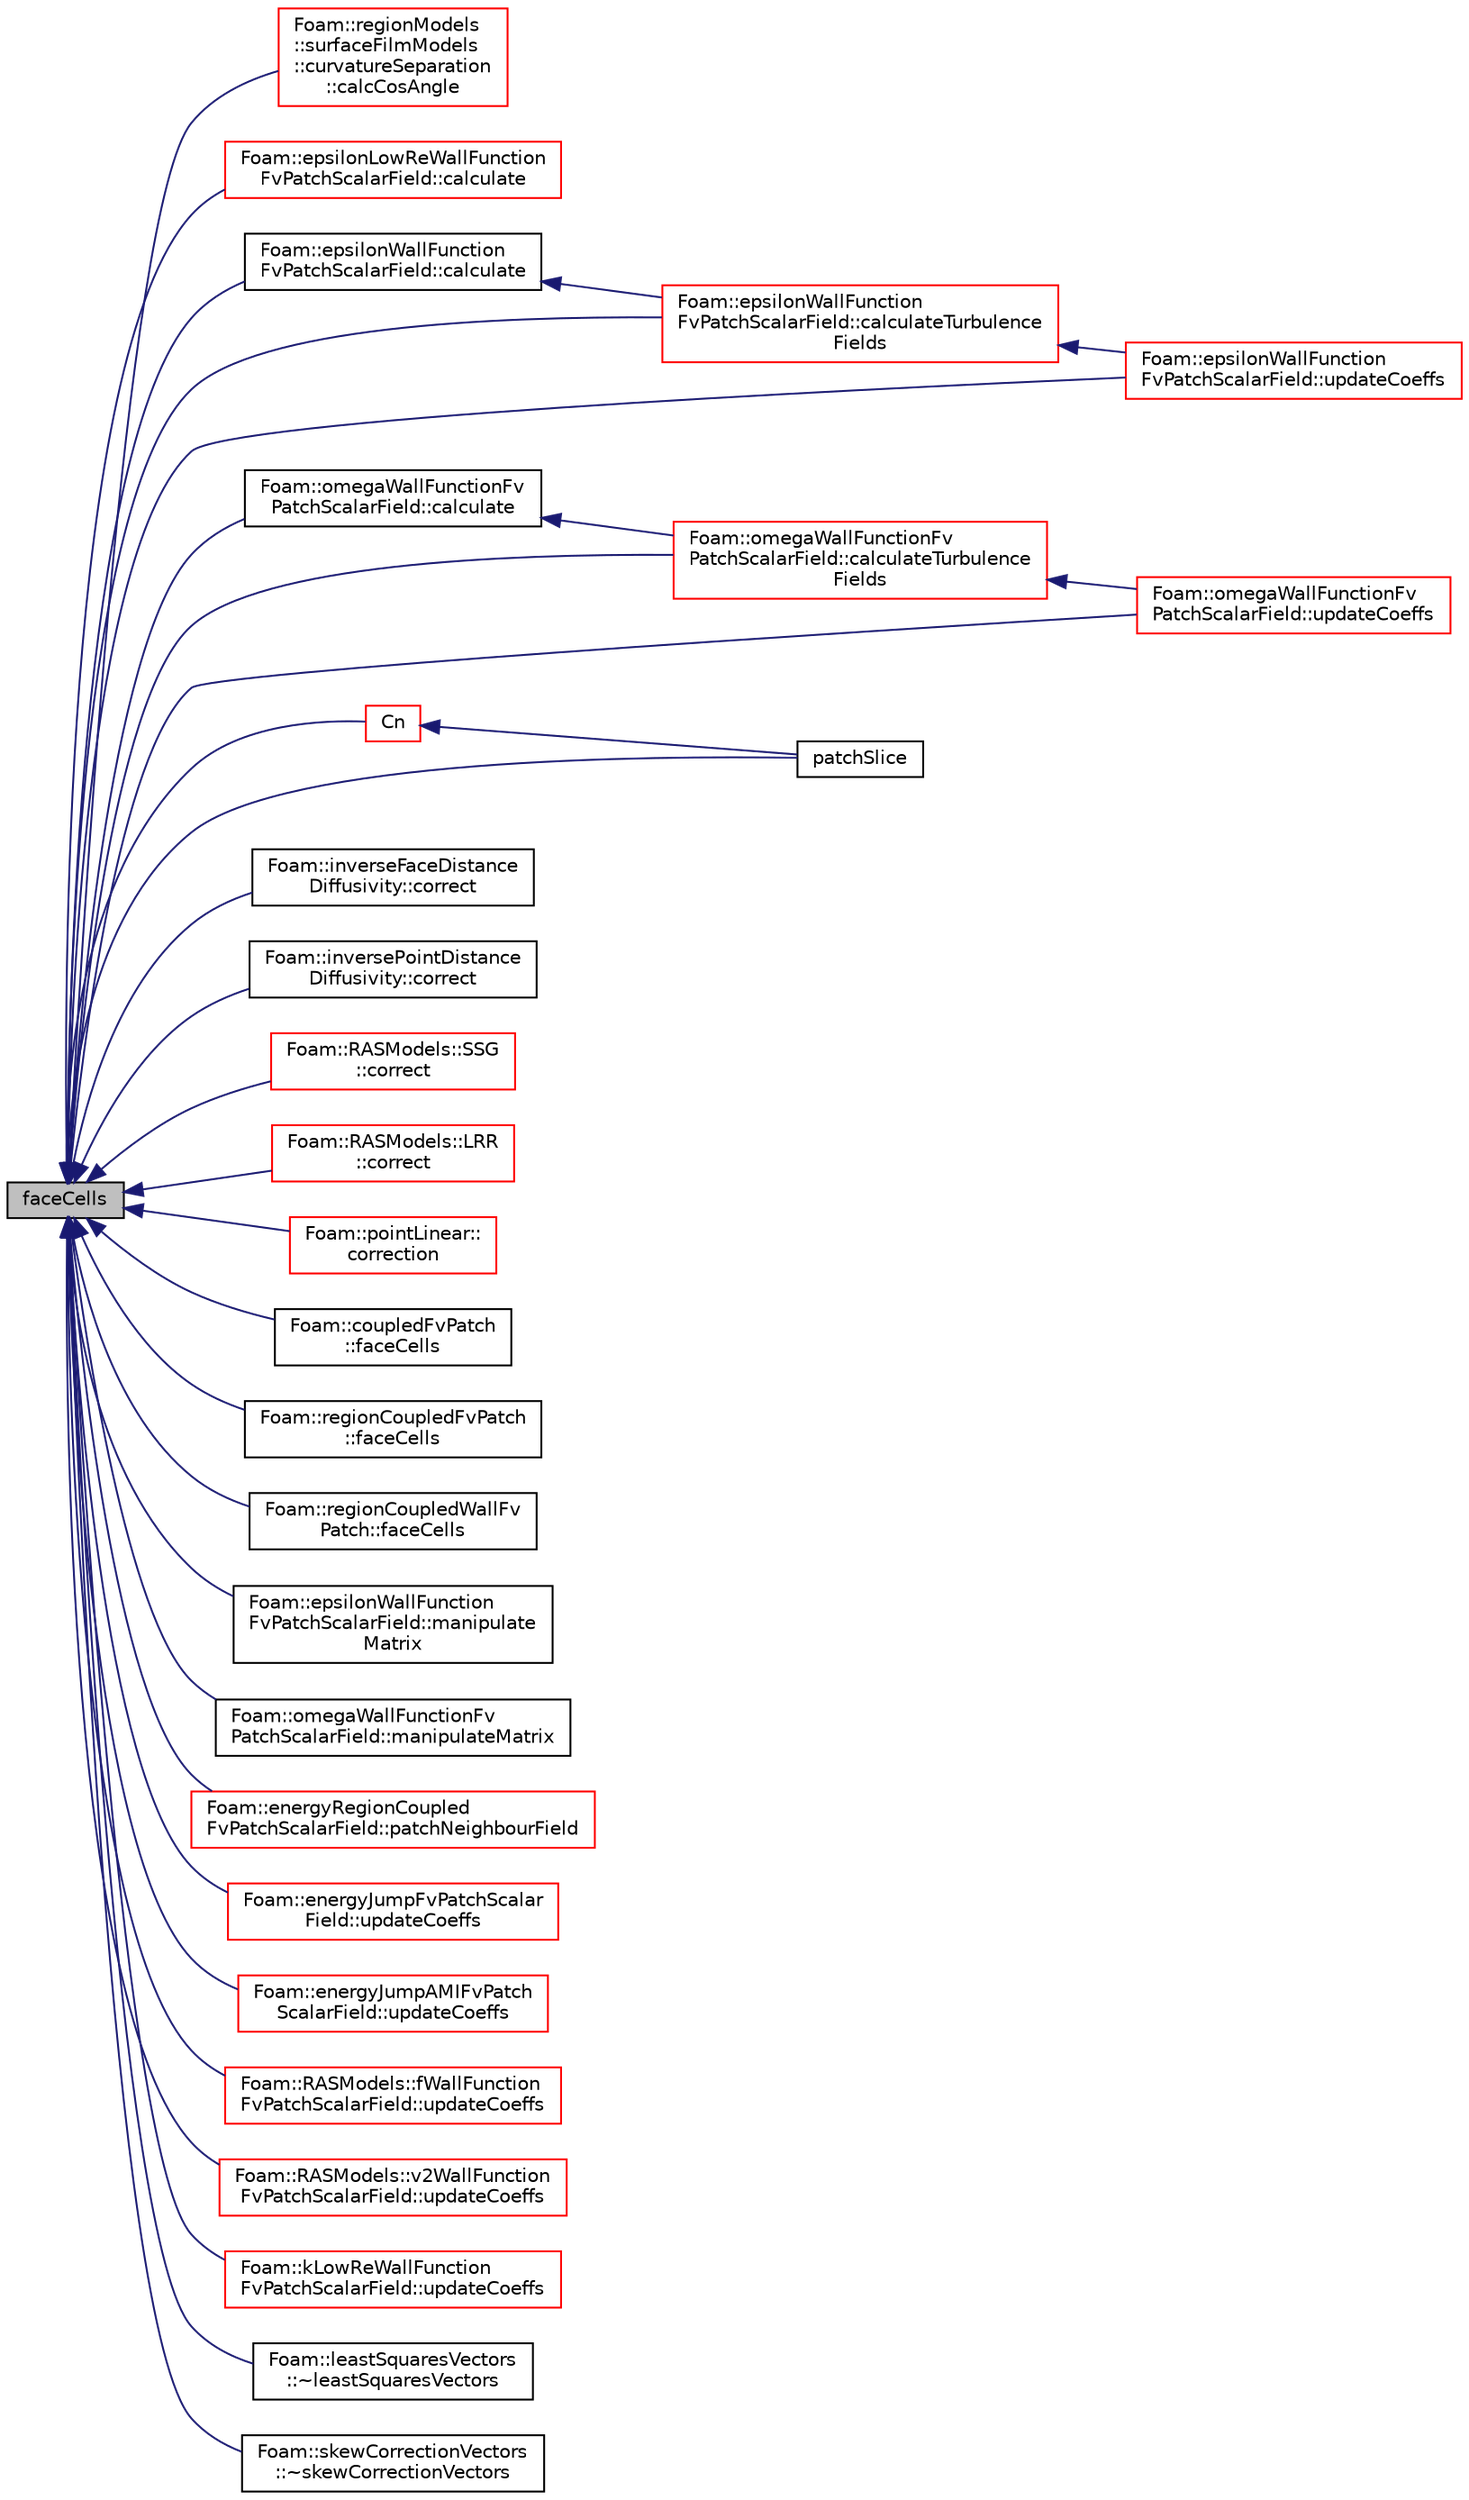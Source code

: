 digraph "faceCells"
{
  bgcolor="transparent";
  edge [fontname="Helvetica",fontsize="10",labelfontname="Helvetica",labelfontsize="10"];
  node [fontname="Helvetica",fontsize="10",shape=record];
  rankdir="LR";
  Node1 [label="faceCells",height=0.2,width=0.4,color="black", fillcolor="grey75", style="filled", fontcolor="black"];
  Node1 -> Node2 [dir="back",color="midnightblue",fontsize="10",style="solid",fontname="Helvetica"];
  Node2 [label="Foam::regionModels\l::surfaceFilmModels\l::curvatureSeparation\l::calcCosAngle",height=0.2,width=0.4,color="red",URL="$a00448.html#a1d6b5a28655335fe9dcdeafcf44d0056",tooltip="Calculate the cosine of the angle between gravity vector and. "];
  Node1 -> Node3 [dir="back",color="midnightblue",fontsize="10",style="solid",fontname="Helvetica"];
  Node3 [label="Foam::epsilonLowReWallFunction\lFvPatchScalarField::calculate",height=0.2,width=0.4,color="red",URL="$a00662.html#a9b10d949afa36a0fe772c66e94719865",tooltip="Calculate the epsilon and G. "];
  Node1 -> Node4 [dir="back",color="midnightblue",fontsize="10",style="solid",fontname="Helvetica"];
  Node4 [label="Foam::epsilonWallFunction\lFvPatchScalarField::calculate",height=0.2,width=0.4,color="black",URL="$a00663.html#a9b10d949afa36a0fe772c66e94719865",tooltip="Calculate the epsilon and G. "];
  Node4 -> Node5 [dir="back",color="midnightblue",fontsize="10",style="solid",fontname="Helvetica"];
  Node5 [label="Foam::epsilonWallFunction\lFvPatchScalarField::calculateTurbulence\lFields",height=0.2,width=0.4,color="red",URL="$a00663.html#ae66449fc0b530766847f6369c9d47e9e",tooltip="Main driver to calculate the turbulence fields. "];
  Node5 -> Node6 [dir="back",color="midnightblue",fontsize="10",style="solid",fontname="Helvetica"];
  Node6 [label="Foam::epsilonWallFunction\lFvPatchScalarField::updateCoeffs",height=0.2,width=0.4,color="red",URL="$a00663.html#a7e24eafac629d3733181cd942d4c902f",tooltip="Update the coefficients associated with the patch field. "];
  Node1 -> Node7 [dir="back",color="midnightblue",fontsize="10",style="solid",fontname="Helvetica"];
  Node7 [label="Foam::omegaWallFunctionFv\lPatchScalarField::calculate",height=0.2,width=0.4,color="black",URL="$a01713.html#a198ab1edcd6a58e1f422febaac58dacc",tooltip="Calculate the omega and G. "];
  Node7 -> Node8 [dir="back",color="midnightblue",fontsize="10",style="solid",fontname="Helvetica"];
  Node8 [label="Foam::omegaWallFunctionFv\lPatchScalarField::calculateTurbulence\lFields",height=0.2,width=0.4,color="red",URL="$a01713.html#ad354b2bce4bd90afc465c2dff69b24d6",tooltip="Main driver to calculate the turbulence fields. "];
  Node8 -> Node9 [dir="back",color="midnightblue",fontsize="10",style="solid",fontname="Helvetica"];
  Node9 [label="Foam::omegaWallFunctionFv\lPatchScalarField::updateCoeffs",height=0.2,width=0.4,color="red",URL="$a01713.html#a7e24eafac629d3733181cd942d4c902f",tooltip="Update the coefficients associated with the patch field. "];
  Node1 -> Node5 [dir="back",color="midnightblue",fontsize="10",style="solid",fontname="Helvetica"];
  Node1 -> Node8 [dir="back",color="midnightblue",fontsize="10",style="solid",fontname="Helvetica"];
  Node1 -> Node10 [dir="back",color="midnightblue",fontsize="10",style="solid",fontname="Helvetica"];
  Node10 [label="Cn",height=0.2,width=0.4,color="red",URL="$a00888.html#a94b8646f3fa7eae7be87b04fd1b0293d",tooltip="Return neighbour cell centres. "];
  Node10 -> Node11 [dir="back",color="midnightblue",fontsize="10",style="solid",fontname="Helvetica"];
  Node11 [label="patchSlice",height=0.2,width=0.4,color="black",URL="$a00888.html#a2c6b06069457d4db3a4a509c4963411a",tooltip="Slice list to patch. "];
  Node1 -> Node12 [dir="back",color="midnightblue",fontsize="10",style="solid",fontname="Helvetica"];
  Node12 [label="Foam::inverseFaceDistance\lDiffusivity::correct",height=0.2,width=0.4,color="black",URL="$a01172.html#a3ae44b28050c3aa494c1d8e18cf618c1",tooltip="Correct the motion diffusivity. "];
  Node1 -> Node13 [dir="back",color="midnightblue",fontsize="10",style="solid",fontname="Helvetica"];
  Node13 [label="Foam::inversePointDistance\lDiffusivity::correct",height=0.2,width=0.4,color="black",URL="$a01173.html#a3ae44b28050c3aa494c1d8e18cf618c1",tooltip="Correct the motion diffusivity. "];
  Node1 -> Node14 [dir="back",color="midnightblue",fontsize="10",style="solid",fontname="Helvetica"];
  Node14 [label="Foam::RASModels::SSG\l::correct",height=0.2,width=0.4,color="red",URL="$a02425.html#a3ae44b28050c3aa494c1d8e18cf618c1",tooltip="Solve the turbulence equations and correct eddy-Viscosity and. "];
  Node1 -> Node15 [dir="back",color="midnightblue",fontsize="10",style="solid",fontname="Helvetica"];
  Node15 [label="Foam::RASModels::LRR\l::correct",height=0.2,width=0.4,color="red",URL="$a01387.html#a3ae44b28050c3aa494c1d8e18cf618c1",tooltip="Solve the turbulence equations and correct eddy-Viscosity and. "];
  Node1 -> Node16 [dir="back",color="midnightblue",fontsize="10",style="solid",fontname="Helvetica"];
  Node16 [label="Foam::pointLinear::\lcorrection",height=0.2,width=0.4,color="red",URL="$a01891.html#a71944945191a35be21d9ab3b37c3170c",tooltip="Return the explicit correction to the face-interpolate. "];
  Node1 -> Node17 [dir="back",color="midnightblue",fontsize="10",style="solid",fontname="Helvetica"];
  Node17 [label="Foam::coupledFvPatch\l::faceCells",height=0.2,width=0.4,color="black",URL="$a00419.html#a0a14e8a5b97bec325fa87c909ffce70f",tooltip="Return faceCell addressing. "];
  Node1 -> Node18 [dir="back",color="midnightblue",fontsize="10",style="solid",fontname="Helvetica"];
  Node18 [label="Foam::regionCoupledFvPatch\l::faceCells",height=0.2,width=0.4,color="black",URL="$a02127.html#a0a14e8a5b97bec325fa87c909ffce70f",tooltip="Return faceCell addressing. "];
  Node1 -> Node19 [dir="back",color="midnightblue",fontsize="10",style="solid",fontname="Helvetica"];
  Node19 [label="Foam::regionCoupledWallFv\lPatch::faceCells",height=0.2,width=0.4,color="black",URL="$a02133.html#a0a14e8a5b97bec325fa87c909ffce70f",tooltip="Return faceCell addressing. "];
  Node1 -> Node20 [dir="back",color="midnightblue",fontsize="10",style="solid",fontname="Helvetica"];
  Node20 [label="Foam::epsilonWallFunction\lFvPatchScalarField::manipulate\lMatrix",height=0.2,width=0.4,color="black",URL="$a00663.html#a45d1c9e9ccd460392d93923472aac76c",tooltip="Manipulate matrix with given weights. "];
  Node1 -> Node21 [dir="back",color="midnightblue",fontsize="10",style="solid",fontname="Helvetica"];
  Node21 [label="Foam::omegaWallFunctionFv\lPatchScalarField::manipulateMatrix",height=0.2,width=0.4,color="black",URL="$a01713.html#a45d1c9e9ccd460392d93923472aac76c",tooltip="Manipulate matrix with given weights. "];
  Node1 -> Node22 [dir="back",color="midnightblue",fontsize="10",style="solid",fontname="Helvetica"];
  Node22 [label="Foam::energyRegionCoupled\lFvPatchScalarField::patchNeighbourField",height=0.2,width=0.4,color="red",URL="$a00636.html#a47e8a8c028c662cd5699753fe78d0893",tooltip="Return neighbour coupled internal cell data. "];
  Node1 -> Node11 [dir="back",color="midnightblue",fontsize="10",style="solid",fontname="Helvetica"];
  Node1 -> Node23 [dir="back",color="midnightblue",fontsize="10",style="solid",fontname="Helvetica"];
  Node23 [label="Foam::energyJumpFvPatchScalar\lField::updateCoeffs",height=0.2,width=0.4,color="red",URL="$a00635.html#a7e24eafac629d3733181cd942d4c902f",tooltip="Update the coefficients. "];
  Node1 -> Node24 [dir="back",color="midnightblue",fontsize="10",style="solid",fontname="Helvetica"];
  Node24 [label="Foam::energyJumpAMIFvPatch\lScalarField::updateCoeffs",height=0.2,width=0.4,color="red",URL="$a00634.html#a7e24eafac629d3733181cd942d4c902f",tooltip="Update the coefficients. "];
  Node1 -> Node25 [dir="back",color="midnightblue",fontsize="10",style="solid",fontname="Helvetica"];
  Node25 [label="Foam::RASModels::fWallFunction\lFvPatchScalarField::updateCoeffs",height=0.2,width=0.4,color="red",URL="$a00898.html#a7e24eafac629d3733181cd942d4c902f",tooltip="Update the coefficients associated with the patch field. "];
  Node1 -> Node26 [dir="back",color="midnightblue",fontsize="10",style="solid",fontname="Helvetica"];
  Node26 [label="Foam::RASModels::v2WallFunction\lFvPatchScalarField::updateCoeffs",height=0.2,width=0.4,color="red",URL="$a02784.html#a7e24eafac629d3733181cd942d4c902f",tooltip="Update the coefficients associated with the patch field. "];
  Node1 -> Node27 [dir="back",color="midnightblue",fontsize="10",style="solid",fontname="Helvetica"];
  Node27 [label="Foam::kLowReWallFunction\lFvPatchScalarField::updateCoeffs",height=0.2,width=0.4,color="red",URL="$a01244.html#a7e24eafac629d3733181cd942d4c902f",tooltip="Update the coefficients associated with the patch field. "];
  Node1 -> Node6 [dir="back",color="midnightblue",fontsize="10",style="solid",fontname="Helvetica"];
  Node1 -> Node9 [dir="back",color="midnightblue",fontsize="10",style="solid",fontname="Helvetica"];
  Node1 -> Node28 [dir="back",color="midnightblue",fontsize="10",style="solid",fontname="Helvetica"];
  Node28 [label="Foam::leastSquaresVectors\l::~leastSquaresVectors",height=0.2,width=0.4,color="black",URL="$a01293.html#a174123ef1199fb59e95687bd040ab465",tooltip="Destructor. "];
  Node1 -> Node29 [dir="back",color="midnightblue",fontsize="10",style="solid",fontname="Helvetica"];
  Node29 [label="Foam::skewCorrectionVectors\l::~skewCorrectionVectors",height=0.2,width=0.4,color="black",URL="$a02340.html#a16c9b82f5dcc80a9c175094d7c5e1020",tooltip="Destructor. "];
}

